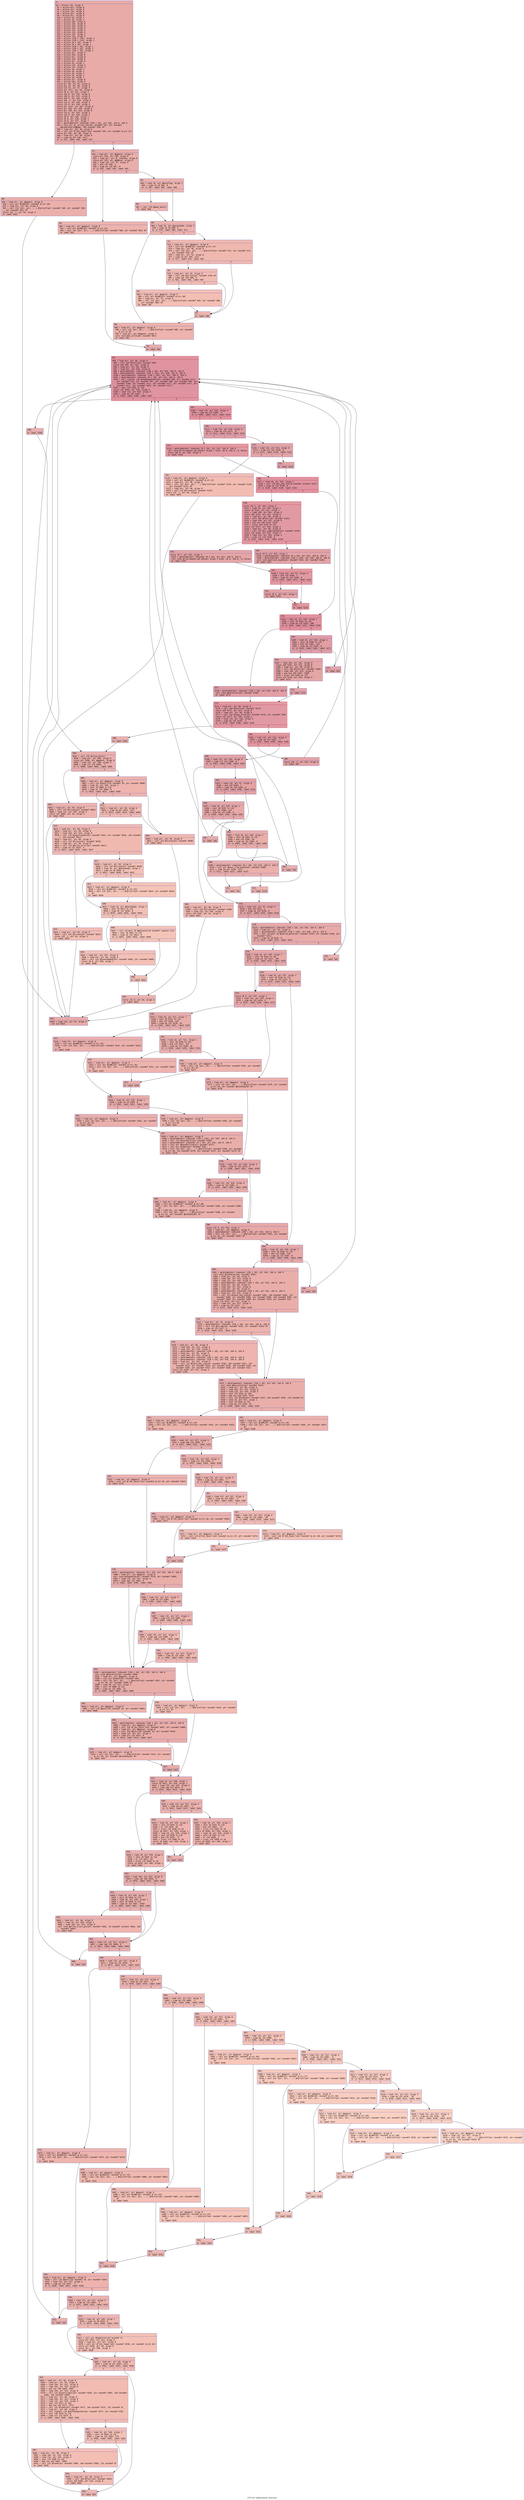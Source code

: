 digraph "CFG for 'dokeycheck' function" {
	label="CFG for 'dokeycheck' function";

	Node0x6000011e8320 [shape=record,color="#3d50c3ff", style=filled, fillcolor="#cc403a70" fontname="Courier",label="{3:\l|  %4 = alloca i32, align 4\l  %5 = alloca ptr, align 8\l  %6 = alloca ptr, align 8\l  %7 = alloca i32, align 4\l  %8 = alloca ptr, align 8\l  %9 = alloca ptr, align 8\l  %10 = alloca i8, align 1\l  %11 = alloca i8, align 1\l  %12 = alloca i64, align 8\l  %13 = alloca i64, align 8\l  %14 = alloca i64, align 8\l  %15 = alloca i64, align 8\l  %16 = alloca i32, align 4\l  %17 = alloca i32, align 4\l  %18 = alloca i32, align 4\l  %19 = alloca i32, align 4\l  %20 = alloca [130 x i16], align 2\l  %21 = alloca [130 x i16], align 2\l  %22 = alloca [8 x i8], align 1\l  %23 = alloca [8 x i8], align 1\l  %24 = alloca [256 x i8], align 1\l  %25 = alloca [256 x i8], align 1\l  %26 = alloca [256 x i8], align 1\l  %27 = alloca ptr, align 8\l  %28 = alloca i64, align 8\l  %29 = alloca ptr, align 8\l  %30 = alloca i64, align 8\l  %31 = alloca ptr, align 8\l  %32 = alloca i8, align 1\l  %33 = alloca i32, align 4\l  %34 = alloca i32, align 4\l  %35 = alloca i8, align 1\l  %36 = alloca i8, align 1\l  %37 = alloca i8, align 1\l  %38 = alloca i8, align 1\l  %39 = alloca i8, align 1\l  %40 = alloca ptr, align 8\l  %41 = alloca i64, align 8\l  store ptr %0, ptr %5, align 8\l  store ptr %1, ptr %6, align 8\l  store i32 %2, ptr %7, align 4\l  store ptr null, ptr %9, align 8\l  store i8 0, ptr %11, align 1\l  store i64 0, ptr %12, align 8\l  store i64 0, ptr %13, align 8\l  store i64 0, ptr %14, align 8\l  store i64 -1, ptr %15, align 8\l  store i32 0, ptr %18, align 4\l  store i32 0, ptr %19, align 4\l  store ptr null, ptr %27, align 8\l  store ptr %28, ptr %29, align 8\l  store ptr %30, ptr %31, align 8\l  store i32 0, ptr %33, align 4\l  store i32 0, ptr %34, align 4\l  store i8 0, ptr %35, align 1\l  store i8 0, ptr %36, align 1\l  store i8 0, ptr %37, align 1\l  %42 = getelementptr inbounds [256 x i8], ptr %26, i64 0, i64 0\l  %43 = call ptr @__strcpy_chk(ptr noundef %42, ptr noundef\l... @globalPubringName, i64 noundef 256) #7\l  %44 = load ptr, ptr %6, align 8\l  %45 = call ptr @\"\\01_fopen\"(ptr noundef %44, ptr noundef @.str.31)\l  store ptr %45, ptr %8, align 8\l  %46 = load ptr, ptr %8, align 8\l  %47 = icmp eq ptr %46, null\l  br i1 %47, label %48, label %53\l|{<s0>T|<s1>F}}"];
	Node0x6000011e8320:s0 -> Node0x6000011e8370[tooltip="3 -> 48\nProbability 37.50%" ];
	Node0x6000011e8320:s1 -> Node0x6000011e83c0[tooltip="3 -> 53\nProbability 62.50%" ];
	Node0x6000011e8370 [shape=record,color="#3d50c3ff", style=filled, fillcolor="#d24b4070" fontname="Courier",label="{48:\l|  %49 = load ptr, ptr @pgpout, align 8\l  %50 = call ptr @LANG(ptr noundef @.str.26)\l  %51 = load ptr, ptr %6, align 8\l  %52 = call i32 (ptr, ptr, ...) @fprintf(ptr noundef %49, ptr noundef %50,\l... ptr noundef %51) #7\l  store i32 -1, ptr %4, align 4\l  br label %653\l}"];
	Node0x6000011e8370 -> Node0x6000011eb5c0[tooltip="48 -> 653\nProbability 100.00%" ];
	Node0x6000011e83c0 [shape=record,color="#3d50c3ff", style=filled, fillcolor="#d0473d70" fontname="Courier",label="{53:\l|  %54 = load ptr, ptr @pgpout, align 8\l  store ptr %54, ptr %40, align 8\l  %55 = load ptr, ptr @__stdoutp, align 8\l  store ptr %55, ptr @pgpout, align 8\l  %56 = load i32, ptr %7, align 4\l  %57 = and i32 %56, 1\l  %58 = icmp ne i32 %57, 0\l  br i1 %58, label %59, label %63\l|{<s0>T|<s1>F}}"];
	Node0x6000011e83c0:s0 -> Node0x6000011e8410[tooltip="53 -> 59\nProbability 50.00%" ];
	Node0x6000011e83c0:s1 -> Node0x6000011e8460[tooltip="53 -> 63\nProbability 50.00%" ];
	Node0x6000011e8410 [shape=record,color="#3d50c3ff", style=filled, fillcolor="#d6524470" fontname="Courier",label="{59:\l|  %60 = load ptr, ptr @pgpout, align 8\l  %61 = call ptr @LANG(ptr noundef @.str.32)\l  %62 = call i32 (ptr, ptr, ...) @fprintf(ptr noundef %60, ptr noundef %61) #7\l  br label %92\l}"];
	Node0x6000011e8410 -> Node0x6000011e86e0[tooltip="59 -> 92\nProbability 100.00%" ];
	Node0x6000011e8460 [shape=record,color="#3d50c3ff", style=filled, fillcolor="#d6524470" fontname="Courier",label="{63:\l|  %64 = load i8, ptr @moreflag, align 1\l  %65 = icmp ne i8 %64, 0\l  br i1 %65, label %66, label %68\l|{<s0>T|<s1>F}}"];
	Node0x6000011e8460:s0 -> Node0x6000011e84b0[tooltip="63 -> 66\nProbability 62.50%" ];
	Node0x6000011e8460:s1 -> Node0x6000011e8500[tooltip="63 -> 68\nProbability 37.50%" ];
	Node0x6000011e84b0 [shape=record,color="#3d50c3ff", style=filled, fillcolor="#d8564670" fontname="Courier",label="{66:\l|  %67 = call i32 @open_more()\l  br label %68\l}"];
	Node0x6000011e84b0 -> Node0x6000011e8500[tooltip="66 -> 68\nProbability 100.00%" ];
	Node0x6000011e8500 [shape=record,color="#3d50c3ff", style=filled, fillcolor="#d6524470" fontname="Courier",label="{68:\l|  %69 = load i8, ptr @quietmode, align 1\l  %70 = icmp ne i8 %69, 0\l  br i1 %70, label %88, label %71\l|{<s0>T|<s1>F}}"];
	Node0x6000011e8500:s0 -> Node0x6000011e8690[tooltip="68 -> 88\nProbability 62.50%" ];
	Node0x6000011e8500:s1 -> Node0x6000011e8550[tooltip="68 -> 71\nProbability 37.50%" ];
	Node0x6000011e8550 [shape=record,color="#3d50c3ff", style=filled, fillcolor="#dc5d4a70" fontname="Courier",label="{71:\l|  %72 = load ptr, ptr @pgpout, align 8\l  %73 = call ptr @LANG(ptr noundef @.str.27)\l  %74 = load ptr, ptr %6, align 8\l  %75 = call i32 (ptr, ptr, ...) @fprintf(ptr noundef %72, ptr noundef %73,\l... ptr noundef %74) #7\l  %76 = load ptr, ptr %5, align 8\l  %77 = icmp ne ptr %76, null\l  br i1 %77, label %78, label %87\l|{<s0>T|<s1>F}}"];
	Node0x6000011e8550:s0 -> Node0x6000011e85a0[tooltip="71 -> 78\nProbability 62.50%" ];
	Node0x6000011e8550:s1 -> Node0x6000011e8640[tooltip="71 -> 87\nProbability 37.50%" ];
	Node0x6000011e85a0 [shape=record,color="#3d50c3ff", style=filled, fillcolor="#e1675170" fontname="Courier",label="{78:\l|  %79 = load ptr, ptr %5, align 8\l  %80 = call i64 @strlen(ptr noundef %79) #7\l  %81 = icmp ugt i64 %80, 0\l  br i1 %81, label %82, label %87\l|{<s0>T|<s1>F}}"];
	Node0x6000011e85a0:s0 -> Node0x6000011e85f0[tooltip="78 -> 82\nProbability 50.00%" ];
	Node0x6000011e85a0:s1 -> Node0x6000011e8640[tooltip="78 -> 87\nProbability 50.00%" ];
	Node0x6000011e85f0 [shape=record,color="#3d50c3ff", style=filled, fillcolor="#e36c5570" fontname="Courier",label="{82:\l|  %83 = load ptr, ptr @pgpout, align 8\l  %84 = call ptr @LANG(ptr noundef @.str.28)\l  %85 = load ptr, ptr %5, align 8\l  %86 = call i32 (ptr, ptr, ...) @fprintf(ptr noundef %83, ptr noundef %84,\l... ptr noundef %85) #7\l  br label %87\l}"];
	Node0x6000011e85f0 -> Node0x6000011e8640[tooltip="82 -> 87\nProbability 100.00%" ];
	Node0x6000011e8640 [shape=record,color="#3d50c3ff", style=filled, fillcolor="#dc5d4a70" fontname="Courier",label="{87:\l|  br label %88\l}"];
	Node0x6000011e8640 -> Node0x6000011e8690[tooltip="87 -> 88\nProbability 100.00%" ];
	Node0x6000011e8690 [shape=record,color="#3d50c3ff", style=filled, fillcolor="#d6524470" fontname="Courier",label="{88:\l|  %89 = load ptr, ptr @pgpout, align 8\l  %90 = call i32 (ptr, ptr, ...) @fprintf(ptr noundef %89, ptr noundef\l... @.str.3) #7\l  %91 = load ptr, ptr @pgpout, align 8\l  call void @kv_title(ptr noundef %91)\l  br label %92\l}"];
	Node0x6000011e8690 -> Node0x6000011e86e0[tooltip="88 -> 92\nProbability 100.00%" ];
	Node0x6000011e86e0 [shape=record,color="#3d50c3ff", style=filled, fillcolor="#d0473d70" fontname="Courier",label="{92:\l|  br label %93\l}"];
	Node0x6000011e86e0 -> Node0x6000011e8730[tooltip="92 -> 93\nProbability 100.00%" ];
	Node0x6000011e8730 [shape=record,color="#b70d28ff", style=filled, fillcolor="#b70d2870" fontname="Courier",label="{93:\l|  %94 = load ptr, ptr %8, align 8\l  %95 = call i64 @ftell(ptr noundef %94)\l  store i64 %95, ptr %41, align 8\l  %96 = load ptr, ptr %8, align 8\l  %97 = load ptr, ptr %29, align 8\l  %98 = getelementptr inbounds [256 x i8], ptr %24, i64 0, i64 0\l  %99 = getelementptr inbounds [130 x i16], ptr %20, i64 0, i64 0\l  %100 = getelementptr inbounds [130 x i16], ptr %21, i64 0, i64 0\l  %101 = getelementptr inbounds [8 x i8], ptr %23, i64 0, i64 0\l  %102 = call signext i16 @readkeypacket(ptr noundef %96, ptr noundef null,\l... ptr noundef %10, ptr noundef %97, ptr noundef %98, ptr noundef %99, ptr\l... noundef %100, ptr noundef null, ptr noundef null, ptr noundef null, ptr\l... noundef null, ptr noundef %101, ptr noundef null)\l  %103 = sext i16 %102 to i32\l  store i32 %103, ptr %16, align 4\l  %104 = load i32, ptr %16, align 4\l  %105 = icmp eq i32 %104, -1\l  br i1 %105, label %106, label %107\l|{<s0>T|<s1>F}}"];
	Node0x6000011e8730:s0 -> Node0x6000011e8780[tooltip="93 -> 106\nProbability 3.12%" ];
	Node0x6000011e8730:s1 -> Node0x6000011e87d0[tooltip="93 -> 107\nProbability 96.88%" ];
	Node0x6000011e8780 [shape=record,color="#3d50c3ff", style=filled, fillcolor="#d6524470" fontname="Courier",label="{106:\l|  br label %596\l}"];
	Node0x6000011e8780 -> Node0x6000011eb160[tooltip="106 -> 596\nProbability 100.00%" ];
	Node0x6000011e87d0 [shape=record,color="#b70d28ff", style=filled, fillcolor="#b70d2870" fontname="Courier",label="{107:\l|  %108 = load i32, ptr %16, align 4\l  %109 = icmp eq i32 %108, -4\l  br i1 %109, label %113, label %110\l|{<s0>T|<s1>F}}"];
	Node0x6000011e87d0:s0 -> Node0x6000011e8870[tooltip="107 -> 113\nProbability 50.00%" ];
	Node0x6000011e87d0:s1 -> Node0x6000011e8820[tooltip="107 -> 110\nProbability 50.00%" ];
	Node0x6000011e8820 [shape=record,color="#3d50c3ff", style=filled, fillcolor="#be242e70" fontname="Courier",label="{110:\l|  %111 = load i32, ptr %16, align 4\l  %112 = icmp eq i32 %111, -6\l  br i1 %112, label %113, label %115\l|{<s0>T|<s1>F}}"];
	Node0x6000011e8820:s0 -> Node0x6000011e8870[tooltip="110 -> 113\nProbability 50.00%" ];
	Node0x6000011e8820:s1 -> Node0x6000011e88c0[tooltip="110 -> 115\nProbability 50.00%" ];
	Node0x6000011e8870 [shape=record,color="#b70d28ff", style=filled, fillcolor="#bb1b2c70" fontname="Courier",label="{113:\l|  %114 = getelementptr inbounds [8 x i8], ptr %23, i64 0, i64 0\l  call void @llvm.memset.p0.i64(ptr align 1 %114, i8 0, i64 8, i1 false)\l  store i64 0, ptr %28, align 8\l  br label %126\l}"];
	Node0x6000011e8870 -> Node0x6000011e89b0[tooltip="113 -> 126\nProbability 100.00%" ];
	Node0x6000011e88c0 [shape=record,color="#3d50c3ff", style=filled, fillcolor="#c5333470" fontname="Courier",label="{115:\l|  %116 = load i32, ptr %16, align 4\l  %117 = icmp slt i32 %116, 0\l  br i1 %117, label %118, label %125\l|{<s0>T|<s1>F}}"];
	Node0x6000011e88c0:s0 -> Node0x6000011e8910[tooltip="115 -> 118\nProbability 3.12%" ];
	Node0x6000011e88c0:s1 -> Node0x6000011e8960[tooltip="115 -> 125\nProbability 96.88%" ];
	Node0x6000011e8910 [shape=record,color="#3d50c3ff", style=filled, fillcolor="#e1675170" fontname="Courier",label="{118:\l|  %119 = load ptr, ptr @pgpout, align 8\l  %120 = call ptr @LANG(ptr noundef @.str.8)\l  %121 = load ptr, ptr %6, align 8\l  %122 = call i32 (ptr, ptr, ...) @fprintf(ptr noundef %119, ptr noundef %120,\l... ptr noundef %121) #7\l  %123 = load ptr, ptr %8, align 8\l  %124 = call i32 @fclose(ptr noundef %123)\l  store i32 -1, ptr %4, align 4\l  br label %653\l}"];
	Node0x6000011e8910 -> Node0x6000011eb5c0[tooltip="118 -> 653\nProbability 100.00%" ];
	Node0x6000011e8960 [shape=record,color="#3d50c3ff", style=filled, fillcolor="#c5333470" fontname="Courier",label="{125:\l|  br label %126\l}"];
	Node0x6000011e8960 -> Node0x6000011e89b0[tooltip="125 -> 126\nProbability 100.00%" ];
	Node0x6000011e89b0 [shape=record,color="#b70d28ff", style=filled, fillcolor="#b70d2870" fontname="Courier",label="{126:\l|  %127 = load i8, ptr %10, align 1\l  %128 = call i32 @is_key_ctb(i8 noundef zeroext %127)\l  %129 = icmp ne i32 %128, 0\l  br i1 %129, label %130, label %153\l|{<s0>T|<s1>F}}"];
	Node0x6000011e89b0:s0 -> Node0x6000011e8a00[tooltip="126 -> 130\nProbability 62.50%" ];
	Node0x6000011e89b0:s1 -> Node0x6000011e8be0[tooltip="126 -> 153\nProbability 37.50%" ];
	Node0x6000011e8a00 [shape=record,color="#b70d28ff", style=filled, fillcolor="#bb1b2c70" fontname="Courier",label="{130:\l|  store i32 1, ptr %33, align 4\l  %131 = load i8, ptr %10, align 1\l  store i8 %131, ptr %11, align 1\l  %132 = load i64, ptr %41, align 8\l  store i64 %132, ptr %13, align 8\l  %133 = load ptr, ptr %8, align 8\l  %134 = call i64 @ftell(ptr noundef %133)\l  %135 = load i64, ptr %13, align 8\l  %136 = sub nsw i64 %134, %135\l  %137 = trunc i64 %136 to i32\l  store i32 %137, ptr %18, align 4\l  %138 = load ptr, ptr %8, align 8\l  %139 = call i32 @is_compromised(ptr noundef %138)\l  store i32 %139, ptr %34, align 4\l  %140 = load i32, ptr %16, align 4\l  %141 = icmp slt i32 %140, 0\l  br i1 %141, label %142, label %144\l|{<s0>T|<s1>F}}"];
	Node0x6000011e8a00:s0 -> Node0x6000011e8a50[tooltip="130 -> 142\nProbability 37.50%" ];
	Node0x6000011e8a00:s1 -> Node0x6000011e8aa0[tooltip="130 -> 144\nProbability 62.50%" ];
	Node0x6000011e8a50 [shape=record,color="#3d50c3ff", style=filled, fillcolor="#c5333470" fontname="Courier",label="{142:\l|  store i8 1, ptr %35, align 1\l  %143 = getelementptr inbounds [8 x i8], ptr %22, i64 0, i64 0\l  call void @llvm.memset.p0.i64(ptr align 1 %143, i8 0, i64 8, i1 false)\l  br label %147\l}"];
	Node0x6000011e8a50 -> Node0x6000011e8af0[tooltip="142 -> 147\nProbability 100.00%" ];
	Node0x6000011e8aa0 [shape=record,color="#3d50c3ff", style=filled, fillcolor="#c32e3170" fontname="Courier",label="{144:\l|  store i8 0, ptr %35, align 1\l  %145 = getelementptr inbounds [8 x i8], ptr %22, i64 0, i64 0\l  %146 = getelementptr inbounds [130 x i16], ptr %20, i64 0, i64 0\l  call void @extract_keyID(ptr noundef %145, ptr noundef %146)\l  br label %147\l}"];
	Node0x6000011e8aa0 -> Node0x6000011e8af0[tooltip="144 -> 147\nProbability 100.00%" ];
	Node0x6000011e8af0 [shape=record,color="#b70d28ff", style=filled, fillcolor="#bb1b2c70" fontname="Courier",label="{147:\l|  %148 = load i32, ptr %7, align 4\l  %149 = and i32 %148, 1\l  %150 = icmp ne i32 %149, 0\l  br i1 %150, label %151, label %152\l|{<s0>T|<s1>F}}"];
	Node0x6000011e8af0:s0 -> Node0x6000011e8b40[tooltip="147 -> 151\nProbability 50.00%" ];
	Node0x6000011e8af0:s1 -> Node0x6000011e8b90[tooltip="147 -> 152\nProbability 50.00%" ];
	Node0x6000011e8b40 [shape=record,color="#3d50c3ff", style=filled, fillcolor="#c32e3170" fontname="Courier",label="{151:\l|  store i8 1, ptr %37, align 1\l  br label %152\l}"];
	Node0x6000011e8b40 -> Node0x6000011e8b90[tooltip="151 -> 152\nProbability 100.00%" ];
	Node0x6000011e8b90 [shape=record,color="#b70d28ff", style=filled, fillcolor="#bb1b2c70" fontname="Courier",label="{152:\l|  br label %153\l}"];
	Node0x6000011e8b90 -> Node0x6000011e8be0[tooltip="152 -> 153\nProbability 100.00%" ];
	Node0x6000011e8be0 [shape=record,color="#b70d28ff", style=filled, fillcolor="#b70d2870" fontname="Courier",label="{153:\l|  %154 = load i8, ptr %10, align 1\l  %155 = zext i8 %154 to i32\l  %156 = icmp eq i32 %155, 180\l  br i1 %156, label %157, label %159\l|{<s0>T|<s1>F}}"];
	Node0x6000011e8be0:s0 -> Node0x6000011e8c30[tooltip="153 -> 157\nProbability 50.00%" ];
	Node0x6000011e8be0:s1 -> Node0x6000011e8c80[tooltip="153 -> 159\nProbability 50.00%" ];
	Node0x6000011e8c30 [shape=record,color="#3d50c3ff", style=filled, fillcolor="#be242e70" fontname="Courier",label="{157:\l|  %158 = getelementptr inbounds [256 x i8], ptr %24, i64 0, i64 0\l  call void @PascalToC(ptr noundef %158)\l  br label %173\l}"];
	Node0x6000011e8c30 -> Node0x6000011e8dc0[tooltip="157 -> 173\nProbability 100.00%" ];
	Node0x6000011e8c80 [shape=record,color="#3d50c3ff", style=filled, fillcolor="#be242e70" fontname="Courier",label="{159:\l|  %160 = load i8, ptr %10, align 1\l  %161 = zext i8 %160 to i32\l  %162 = and i32 %161, 124\l  %163 = icmp eq i32 %162, 8\l  br i1 %163, label %164, label %171\l|{<s0>T|<s1>F}}"];
	Node0x6000011e8c80:s0 -> Node0x6000011e8cd0[tooltip="159 -> 164\nProbability 50.00%" ];
	Node0x6000011e8c80:s1 -> Node0x6000011e8d20[tooltip="159 -> 171\nProbability 50.00%" ];
	Node0x6000011e8cd0 [shape=record,color="#3d50c3ff", style=filled, fillcolor="#c5333470" fontname="Courier",label="{164:\l|  %165 = load i64, ptr %41, align 8\l  store i64 %165, ptr %12, align 8\l  %166 = load ptr, ptr %8, align 8\l  %167 = call i64 @ftell(ptr noundef %166)\l  %168 = load i64, ptr %12, align 8\l  %169 = sub nsw i64 %167, %168\l  %170 = trunc i64 %169 to i32\l  store i32 %170, ptr %19, align 4\l  br label %172\l}"];
	Node0x6000011e8cd0 -> Node0x6000011e8d70[tooltip="164 -> 172\nProbability 100.00%" ];
	Node0x6000011e8d20 [shape=record,color="#3d50c3ff", style=filled, fillcolor="#c5333470" fontname="Courier",label="{171:\l|  br label %93\l}"];
	Node0x6000011e8d20 -> Node0x6000011e8730[tooltip="171 -> 93\nProbability 100.00%" ];
	Node0x6000011e8d70 [shape=record,color="#3d50c3ff", style=filled, fillcolor="#c5333470" fontname="Courier",label="{172:\l|  br label %173\l}"];
	Node0x6000011e8d70 -> Node0x6000011e8dc0[tooltip="172 -> 173\nProbability 100.00%" ];
	Node0x6000011e8dc0 [shape=record,color="#b70d28ff", style=filled, fillcolor="#bb1b2c70" fontname="Courier",label="{173:\l|  %174 = load ptr, ptr %8, align 8\l  %175 = call i64 @ftell(ptr noundef %174)\l  store i64 %175, ptr %15, align 8\l  %176 = load ptr, ptr %8, align 8\l  %177 = call i32 @read_trust(ptr noundef %176, ptr noundef %38)\l  store i32 %177, ptr %16, align 4\l  %178 = load i32, ptr %16, align 4\l  %179 = icmp eq i32 %178, -1\l  br i1 %179, label %180, label %181\l|{<s0>T|<s1>F}}"];
	Node0x6000011e8dc0:s0 -> Node0x6000011e8e10[tooltip="173 -> 180\nProbability 3.12%" ];
	Node0x6000011e8dc0:s1 -> Node0x6000011e8e60[tooltip="173 -> 181\nProbability 96.88%" ];
	Node0x6000011e8e10 [shape=record,color="#3d50c3ff", style=filled, fillcolor="#d8564670" fontname="Courier",label="{180:\l|  br label %596\l}"];
	Node0x6000011e8e10 -> Node0x6000011eb160[tooltip="180 -> 596\nProbability 100.00%" ];
	Node0x6000011e8e60 [shape=record,color="#b70d28ff", style=filled, fillcolor="#bb1b2c70" fontname="Courier",label="{181:\l|  %182 = load i32, ptr %16, align 4\l  %183 = icmp eq i32 %182, -7\l  br i1 %183, label %184, label %185\l|{<s0>T|<s1>F}}"];
	Node0x6000011e8e60:s0 -> Node0x6000011e8eb0[tooltip="181 -> 184\nProbability 50.00%" ];
	Node0x6000011e8e60:s1 -> Node0x6000011e8f00[tooltip="181 -> 185\nProbability 50.00%" ];
	Node0x6000011e8eb0 [shape=record,color="#3d50c3ff", style=filled, fillcolor="#c32e3170" fontname="Courier",label="{184:\l|  store i64 -1, ptr %15, align 8\l  br label %93\l}"];
	Node0x6000011e8eb0 -> Node0x6000011e8730[tooltip="184 -> 93\nProbability 100.00%" ];
	Node0x6000011e8f00 [shape=record,color="#3d50c3ff", style=filled, fillcolor="#c32e3170" fontname="Courier",label="{185:\l|  %186 = load i32, ptr %16, align 4\l  %187 = icmp slt i32 %186, 0\l  br i1 %187, label %188, label %192\l|{<s0>T|<s1>F}}"];
	Node0x6000011e8f00:s0 -> Node0x6000011e8f50[tooltip="185 -> 188\nProbability 3.12%" ];
	Node0x6000011e8f00:s1 -> Node0x6000011e8fa0[tooltip="185 -> 192\nProbability 96.88%" ];
	Node0x6000011e8f50 [shape=record,color="#3d50c3ff", style=filled, fillcolor="#de614d70" fontname="Courier",label="{188:\l|  %189 = load ptr, ptr %8, align 8\l  %190 = call i32 @fclose(ptr noundef %189)\l  %191 = load i32, ptr %16, align 4\l  store i32 %191, ptr %4, align 4\l  br label %653\l}"];
	Node0x6000011e8f50 -> Node0x6000011eb5c0[tooltip="188 -> 653\nProbability 100.00%" ];
	Node0x6000011e8fa0 [shape=record,color="#3d50c3ff", style=filled, fillcolor="#c32e3170" fontname="Courier",label="{192:\l|  %193 = load i32, ptr %7, align 4\l  %194 = and i32 %193, 1\l  %195 = icmp ne i32 %194, 0\l  br i1 %195, label %196, label %214\l|{<s0>T|<s1>F}}"];
	Node0x6000011e8fa0:s0 -> Node0x6000011e8ff0[tooltip="192 -> 196\nProbability 50.00%" ];
	Node0x6000011e8fa0:s1 -> Node0x6000011e9220[tooltip="192 -> 214\nProbability 50.00%" ];
	Node0x6000011e8ff0 [shape=record,color="#3d50c3ff", style=filled, fillcolor="#ca3b3770" fontname="Courier",label="{196:\l|  %197 = load i8, ptr %10, align 1\l  %198 = zext i8 %197 to i32\l  %199 = and i32 %198, 124\l  %200 = icmp eq i32 %199, 8\l  br i1 %200, label %202, label %201\l|{<s0>T|<s1>F}}"];
	Node0x6000011e8ff0:s0 -> Node0x6000011e9090[tooltip="196 -> 202\nProbability 50.00%" ];
	Node0x6000011e8ff0:s1 -> Node0x6000011e9040[tooltip="196 -> 201\nProbability 50.00%" ];
	Node0x6000011e9040 [shape=record,color="#3d50c3ff", style=filled, fillcolor="#d0473d70" fontname="Courier",label="{201:\l|  br label %93\l}"];
	Node0x6000011e9040 -> Node0x6000011e8730[tooltip="201 -> 93\nProbability 100.00%" ];
	Node0x6000011e9090 [shape=record,color="#3d50c3ff", style=filled, fillcolor="#d0473d70" fontname="Courier",label="{202:\l|  %203 = load i8, ptr %38, align 1\l  %204 = zext i8 %203 to i32\l  %205 = and i32 %204, 64\l  %206 = icmp ne i32 %205, 0\l  br i1 %206, label %207, label %208\l|{<s0>T|<s1>F}}"];
	Node0x6000011e9090:s0 -> Node0x6000011e90e0[tooltip="202 -> 207\nProbability 50.00%" ];
	Node0x6000011e9090:s1 -> Node0x6000011e9130[tooltip="202 -> 208\nProbability 50.00%" ];
	Node0x6000011e90e0 [shape=record,color="#3d50c3ff", style=filled, fillcolor="#d24b4070" fontname="Courier",label="{207:\l|  br label %93\l}"];
	Node0x6000011e90e0 -> Node0x6000011e8730[tooltip="207 -> 93\nProbability 100.00%" ];
	Node0x6000011e9130 [shape=record,color="#3d50c3ff", style=filled, fillcolor="#d24b4070" fontname="Courier",label="{208:\l|  %209 = getelementptr inbounds [8 x i8], ptr %23, i64 0, i64 0\l  %210 = call ptr @user_from_keyID(ptr noundef %209)\l  %211 = icmp eq ptr %210, null\l  br i1 %211, label %212, label %213\l|{<s0>T|<s1>F}}"];
	Node0x6000011e9130:s0 -> Node0x6000011e9180[tooltip="208 -> 212\nProbability 37.50%" ];
	Node0x6000011e9130:s1 -> Node0x6000011e91d0[tooltip="208 -> 213\nProbability 62.50%" ];
	Node0x6000011e9180 [shape=record,color="#3d50c3ff", style=filled, fillcolor="#dc5d4a70" fontname="Courier",label="{212:\l|  br label %93\l}"];
	Node0x6000011e9180 -> Node0x6000011e8730[tooltip="212 -> 93\nProbability 100.00%" ];
	Node0x6000011e91d0 [shape=record,color="#3d50c3ff", style=filled, fillcolor="#d8564670" fontname="Courier",label="{213:\l|  br label %214\l}"];
	Node0x6000011e91d0 -> Node0x6000011e9220[tooltip="213 -> 214\nProbability 100.00%" ];
	Node0x6000011e9220 [shape=record,color="#3d50c3ff", style=filled, fillcolor="#c5333470" fontname="Courier",label="{214:\l|  %215 = load i32, ptr %7, align 4\l  %216 = and i32 %215, 1\l  %217 = icmp ne i32 %216, 0\l  br i1 %217, label %225, label %218\l|{<s0>T|<s1>F}}"];
	Node0x6000011e9220:s0 -> Node0x6000011e9310[tooltip="214 -> 225\nProbability 50.00%" ];
	Node0x6000011e9220:s1 -> Node0x6000011e9270[tooltip="214 -> 218\nProbability 50.00%" ];
	Node0x6000011e9270 [shape=record,color="#3d50c3ff", style=filled, fillcolor="#cc403a70" fontname="Courier",label="{218:\l|  %219 = getelementptr inbounds [256 x i8], ptr %24, i64 0, i64 0\l  %220 = load ptr, ptr %5, align 8\l  %221 = getelementptr inbounds [130 x i16], ptr %20, i64 0, i64 0\l  %222 = call zeroext i8 @userid_match(ptr noundef %219, ptr noundef %220, ptr\l... noundef %221)\l  %223 = icmp ne i8 %222, 0\l  br i1 %223, label %225, label %224\l|{<s0>T|<s1>F}}"];
	Node0x6000011e9270:s0 -> Node0x6000011e9310[tooltip="218 -> 225\nProbability 62.50%" ];
	Node0x6000011e9270:s1 -> Node0x6000011e92c0[tooltip="218 -> 224\nProbability 37.50%" ];
	Node0x6000011e92c0 [shape=record,color="#3d50c3ff", style=filled, fillcolor="#d6524470" fontname="Courier",label="{224:\l|  br label %93\l}"];
	Node0x6000011e92c0 -> Node0x6000011e8730[tooltip="224 -> 93\nProbability 100.00%" ];
	Node0x6000011e9310 [shape=record,color="#3d50c3ff", style=filled, fillcolor="#ca3b3770" fontname="Courier",label="{225:\l|  %226 = load i8, ptr %10, align 1\l  %227 = zext i8 %226 to i32\l  %228 = icmp eq i32 %227, 180\l  br i1 %228, label %233, label %229\l|{<s0>T|<s1>F}}"];
	Node0x6000011e9310:s0 -> Node0x6000011e93b0[tooltip="225 -> 233\nProbability 50.00%" ];
	Node0x6000011e9310:s1 -> Node0x6000011e9360[tooltip="225 -> 229\nProbability 50.00%" ];
	Node0x6000011e9360 [shape=record,color="#3d50c3ff", style=filled, fillcolor="#d0473d70" fontname="Courier",label="{229:\l|  %230 = load i8, ptr %37, align 1\l  %231 = zext i8 %230 to i32\l  %232 = icmp ne i32 %231, 0\l  br i1 %232, label %233, label %294\l|{<s0>T|<s1>F}}"];
	Node0x6000011e9360:s0 -> Node0x6000011e93b0[tooltip="229 -> 233\nProbability 62.50%" ];
	Node0x6000011e9360:s1 -> Node0x6000011e98b0[tooltip="229 -> 294\nProbability 37.50%" ];
	Node0x6000011e93b0 [shape=record,color="#3d50c3ff", style=filled, fillcolor="#ca3b3770" fontname="Courier",label="{233:\l|  store i8 0, ptr %37, align 1\l  %234 = load i32, ptr %33, align 4\l  %235 = icmp ne i32 %234, 0\l  br i1 %235, label %236, label %275\l|{<s0>T|<s1>F}}"];
	Node0x6000011e93b0:s0 -> Node0x6000011e9400[tooltip="233 -> 236\nProbability 62.50%" ];
	Node0x6000011e93b0:s1 -> Node0x6000011e9720[tooltip="233 -> 275\nProbability 37.50%" ];
	Node0x6000011e9400 [shape=record,color="#3d50c3ff", style=filled, fillcolor="#d0473d70" fontname="Courier",label="{236:\l|  %237 = load i8, ptr %11, align 1\l  %238 = zext i8 %237 to i32\l  %239 = and i32 %238, 124\l  %240 = icmp eq i32 %239, 24\l  br i1 %240, label %241, label %245\l|{<s0>T|<s1>F}}"];
	Node0x6000011e9400:s0 -> Node0x6000011e9450[tooltip="236 -> 241\nProbability 50.00%" ];
	Node0x6000011e9400:s1 -> Node0x6000011e94a0[tooltip="236 -> 245\nProbability 50.00%" ];
	Node0x6000011e9450 [shape=record,color="#3d50c3ff", style=filled, fillcolor="#d24b4070" fontname="Courier",label="{241:\l|  %242 = load ptr, ptr @pgpout, align 8\l  %243 = call ptr @LANG(ptr noundef @.str.33)\l  %244 = call i32 (ptr, ptr, ...) @fprintf(ptr noundef %242, ptr noundef %243)\l... #7\l  br label %258\l}"];
	Node0x6000011e9450 -> Node0x6000011e95e0[tooltip="241 -> 258\nProbability 100.00%" ];
	Node0x6000011e94a0 [shape=record,color="#3d50c3ff", style=filled, fillcolor="#d24b4070" fontname="Courier",label="{245:\l|  %246 = load i8, ptr %11, align 1\l  %247 = zext i8 %246 to i32\l  %248 = and i32 %247, 124\l  %249 = icmp eq i32 %248, 20\l  br i1 %249, label %250, label %254\l|{<s0>T|<s1>F}}"];
	Node0x6000011e94a0:s0 -> Node0x6000011e94f0[tooltip="245 -> 250\nProbability 50.00%" ];
	Node0x6000011e94a0:s1 -> Node0x6000011e9540[tooltip="245 -> 254\nProbability 50.00%" ];
	Node0x6000011e94f0 [shape=record,color="#3d50c3ff", style=filled, fillcolor="#d8564670" fontname="Courier",label="{250:\l|  %251 = load ptr, ptr @pgpout, align 8\l  %252 = call ptr @LANG(ptr noundef @.str.34)\l  %253 = call i32 (ptr, ptr, ...) @fprintf(ptr noundef %251, ptr noundef %252)\l... #7\l  br label %257\l}"];
	Node0x6000011e94f0 -> Node0x6000011e9590[tooltip="250 -> 257\nProbability 100.00%" ];
	Node0x6000011e9540 [shape=record,color="#3d50c3ff", style=filled, fillcolor="#d8564670" fontname="Courier",label="{254:\l|  %255 = load ptr, ptr @pgpout, align 8\l  %256 = call i32 (ptr, ptr, ...) @fprintf(ptr noundef %255, ptr noundef\l... @.str.35) #7\l  br label %257\l}"];
	Node0x6000011e9540 -> Node0x6000011e9590[tooltip="254 -> 257\nProbability 100.00%" ];
	Node0x6000011e9590 [shape=record,color="#3d50c3ff", style=filled, fillcolor="#d24b4070" fontname="Courier",label="{257:\l|  br label %258\l}"];
	Node0x6000011e9590 -> Node0x6000011e95e0[tooltip="257 -> 258\nProbability 100.00%" ];
	Node0x6000011e95e0 [shape=record,color="#3d50c3ff", style=filled, fillcolor="#d0473d70" fontname="Courier",label="{258:\l|  %259 = load i8, ptr %35, align 1\l  %260 = icmp ne i8 %259, 0\l  br i1 %260, label %261, label %264\l|{<s0>T|<s1>F}}"];
	Node0x6000011e95e0:s0 -> Node0x6000011e9630[tooltip="258 -> 261\nProbability 62.50%" ];
	Node0x6000011e95e0:s1 -> Node0x6000011e9680[tooltip="258 -> 264\nProbability 37.50%" ];
	Node0x6000011e9630 [shape=record,color="#3d50c3ff", style=filled, fillcolor="#d24b4070" fontname="Courier",label="{261:\l|  %262 = load ptr, ptr @pgpout, align 8\l  %263 = call i32 (ptr, ptr, ...) @fprintf(ptr noundef %262, ptr noundef\l... @.str.36) #7\l  br label %267\l}"];
	Node0x6000011e9630 -> Node0x6000011e96d0[tooltip="261 -> 267\nProbability 100.00%" ];
	Node0x6000011e9680 [shape=record,color="#3d50c3ff", style=filled, fillcolor="#d6524470" fontname="Courier",label="{264:\l|  %265 = load ptr, ptr @pgpout, align 8\l  %266 = call i32 (ptr, ptr, ...) @fprintf(ptr noundef %265, ptr noundef\l... @.str.37) #7\l  br label %267\l}"];
	Node0x6000011e9680 -> Node0x6000011e96d0[tooltip="264 -> 267\nProbability 100.00%" ];
	Node0x6000011e96d0 [shape=record,color="#3d50c3ff", style=filled, fillcolor="#d0473d70" fontname="Courier",label="{267:\l|  %268 = load ptr, ptr @pgpout, align 8\l  %269 = getelementptr inbounds [130 x i16], ptr %20, i64 0, i64 0\l  %270 = call i32 @countbits(ptr noundef %269)\l  %271 = getelementptr inbounds [8 x i8], ptr %22, i64 0, i64 0\l  %272 = call ptr @keyIDstring(ptr noundef %271)\l  %273 = call ptr @cdate(ptr noundef %28)\l  %274 = call i32 (ptr, ptr, ...) @fprintf(ptr noundef %268, ptr noundef\l... @.str.38, i32 noundef %270, ptr noundef %272, ptr noundef %273) #7\l  br label %278\l}"];
	Node0x6000011e96d0 -> Node0x6000011e9770[tooltip="267 -> 278\nProbability 100.00%" ];
	Node0x6000011e9720 [shape=record,color="#3d50c3ff", style=filled, fillcolor="#d24b4070" fontname="Courier",label="{275:\l|  %276 = load ptr, ptr @pgpout, align 8\l  %277 = call i32 (ptr, ptr, ...) @fprintf(ptr noundef %276, ptr noundef\l... @.str.39, ptr noundef @blankkeyID) #7\l  br label %278\l}"];
	Node0x6000011e9720 -> Node0x6000011e9770[tooltip="275 -> 278\nProbability 100.00%" ];
	Node0x6000011e9770 [shape=record,color="#3d50c3ff", style=filled, fillcolor="#ca3b3770" fontname="Courier",label="{278:\l|  %279 = load i32, ptr %34, align 4\l  %280 = icmp ne i32 %279, 0\l  br i1 %280, label %281, label %290\l|{<s0>T|<s1>F}}"];
	Node0x6000011e9770:s0 -> Node0x6000011e97c0[tooltip="278 -> 281\nProbability 62.50%" ];
	Node0x6000011e9770:s1 -> Node0x6000011e9860[tooltip="278 -> 290\nProbability 37.50%" ];
	Node0x6000011e97c0 [shape=record,color="#3d50c3ff", style=filled, fillcolor="#d0473d70" fontname="Courier",label="{281:\l|  %282 = load i32, ptr %33, align 4\l  %283 = icmp ne i32 %282, 0\l  br i1 %283, label %284, label %290\l|{<s0>T|<s1>F}}"];
	Node0x6000011e97c0:s0 -> Node0x6000011e9810[tooltip="281 -> 284\nProbability 62.50%" ];
	Node0x6000011e97c0:s1 -> Node0x6000011e9860[tooltip="281 -> 290\nProbability 37.50%" ];
	Node0x6000011e9810 [shape=record,color="#3d50c3ff", style=filled, fillcolor="#d24b4070" fontname="Courier",label="{284:\l|  %285 = load ptr, ptr @pgpout, align 8\l  %286 = call ptr @LANG(ptr noundef @.str.40)\l  %287 = call i32 (ptr, ptr, ...) @fprintf(ptr noundef %285, ptr noundef %286)\l... #7\l  %288 = load ptr, ptr @pgpout, align 8\l  %289 = call i32 (ptr, ptr, ...) @fprintf(ptr noundef %288, ptr noundef\l... @.str.41, ptr noundef @blankkeyID) #7\l  br label %290\l}"];
	Node0x6000011e9810 -> Node0x6000011e9860[tooltip="284 -> 290\nProbability 100.00%" ];
	Node0x6000011e9860 [shape=record,color="#3d50c3ff", style=filled, fillcolor="#ca3b3770" fontname="Courier",label="{290:\l|  store i32 0, ptr %33, align 4\l  %291 = load ptr, ptr @pgpout, align 8\l  %292 = getelementptr inbounds [256 x i8], ptr %24, i64 0, i64 0\l  %293 = call i32 (ptr, ptr, ...) @fprintf(ptr noundef %291, ptr noundef\l... @.str.42, ptr noundef %292) #7\l  br label %294\l}"];
	Node0x6000011e9860 -> Node0x6000011e98b0[tooltip="290 -> 294\nProbability 100.00%" ];
	Node0x6000011e98b0 [shape=record,color="#3d50c3ff", style=filled, fillcolor="#ca3b3770" fontname="Courier",label="{294:\l|  %295 = load i8, ptr %10, align 1\l  %296 = zext i8 %295 to i32\l  %297 = and i32 %296, 124\l  %298 = icmp eq i32 %297, 8\l  br i1 %298, label %300, label %299\l|{<s0>T|<s1>F}}"];
	Node0x6000011e98b0:s0 -> Node0x6000011e9950[tooltip="294 -> 300\nProbability 50.00%" ];
	Node0x6000011e98b0:s1 -> Node0x6000011e9900[tooltip="294 -> 299\nProbability 50.00%" ];
	Node0x6000011e9900 [shape=record,color="#3d50c3ff", style=filled, fillcolor="#d0473d70" fontname="Courier",label="{299:\l|  br label %93\l}"];
	Node0x6000011e9900 -> Node0x6000011e8730[tooltip="299 -> 93\nProbability 100.00%" ];
	Node0x6000011e9950 [shape=record,color="#3d50c3ff", style=filled, fillcolor="#d0473d70" fontname="Courier",label="{300:\l|  %301 = getelementptr inbounds [256 x i8], ptr %24, i64 0, i64 0\l  call void @CToPascal(ptr noundef %301)\l  %302 = load ptr, ptr %8, align 8\l  %303 = load i64, ptr %13, align 8\l  %304 = load i32, ptr %18, align 4\l  %305 = getelementptr inbounds [256 x i8], ptr %24, i64 0, i64 0\l  %306 = load ptr, ptr %8, align 8\l  %307 = load i64, ptr %12, align 8\l  %308 = load ptr, ptr %6, align 8\l  %309 = getelementptr inbounds [256 x i8], ptr %25, i64 0, i64 0\l  %310 = load ptr, ptr %31, align 8\l  %311 = call i32 @check_key_sig(ptr noundef %302, i64 noundef %303, i32\l... noundef %304, ptr noundef %305, ptr noundef %306, i64 noundef %307, ptr\l... noundef %308, ptr noundef %309, ptr noundef %310, ptr noundef %32)\l  store i32 %311, ptr %17, align 4\l  %312 = load i32, ptr %17, align 4\l  %313 = icmp eq i32 %312, -2\l  br i1 %313, label %314, label %330\l|{<s0>T|<s1>F}}"];
	Node0x6000011e9950:s0 -> Node0x6000011e99a0[tooltip="300 -> 314\nProbability 50.00%" ];
	Node0x6000011e9950:s1 -> Node0x6000011e9a40[tooltip="300 -> 330\nProbability 50.00%" ];
	Node0x6000011e99a0 [shape=record,color="#3d50c3ff", style=filled, fillcolor="#d6524470" fontname="Courier",label="{314:\l|  %315 = load ptr, ptr %6, align 8\l  %316 = getelementptr inbounds [256 x i8], ptr %26, i64 0, i64 0\l  %317 = call i32 @strcmp(ptr noundef %315, ptr noundef %316) #7\l  %318 = icmp ne i32 %317, 0\l  br i1 %318, label %319, label %330\l|{<s0>T|<s1>F}}"];
	Node0x6000011e99a0:s0 -> Node0x6000011e99f0[tooltip="314 -> 319\nProbability 62.50%" ];
	Node0x6000011e99a0:s1 -> Node0x6000011e9a40[tooltip="314 -> 330\nProbability 37.50%" ];
	Node0x6000011e99f0 [shape=record,color="#3d50c3ff", style=filled, fillcolor="#d8564670" fontname="Courier",label="{319:\l|  %320 = load ptr, ptr %8, align 8\l  %321 = load i64, ptr %13, align 8\l  %322 = load i32, ptr %18, align 4\l  %323 = getelementptr inbounds [256 x i8], ptr %24, i64 0, i64 0\l  %324 = load ptr, ptr %8, align 8\l  %325 = load i64, ptr %12, align 8\l  %326 = getelementptr inbounds [256 x i8], ptr %26, i64 0, i64 0\l  %327 = getelementptr inbounds [256 x i8], ptr %25, i64 0, i64 0\l  %328 = load ptr, ptr %31, align 8\l  %329 = call i32 @check_key_sig(ptr noundef %320, i64 noundef %321, i32\l... noundef %322, ptr noundef %323, ptr noundef %324, i64 noundef %325, ptr\l... noundef %326, ptr noundef %327, ptr noundef %328, ptr noundef %32)\l  store i32 %329, ptr %17, align 4\l  br label %330\l}"];
	Node0x6000011e99f0 -> Node0x6000011e9a40[tooltip="319 -> 330\nProbability 100.00%" ];
	Node0x6000011e9a40 [shape=record,color="#3d50c3ff", style=filled, fillcolor="#d0473d70" fontname="Courier",label="{330:\l|  %331 = getelementptr inbounds [256 x i8], ptr %24, i64 0, i64 0\l  call void @PascalToC(ptr noundef %331)\l  %332 = load ptr, ptr %8, align 8\l  %333 = load i64, ptr %12, align 8\l  %334 = load i32, ptr %19, align 4\l  %335 = sext i32 %334 to i64\l  %336 = add nsw i64 %333, %335\l  %337 = call i32 @fseek(ptr noundef %332, i64 noundef %336, i32 noundef 0)\l  %338 = load i8, ptr %32, align 1\l  %339 = zext i8 %338 to i32\l  %340 = icmp eq i32 %339, 32\l  br i1 %340, label %341, label %345\l|{<s0>T|<s1>F}}"];
	Node0x6000011e9a40:s0 -> Node0x6000011e9a90[tooltip="330 -> 341\nProbability 50.00%" ];
	Node0x6000011e9a40:s1 -> Node0x6000011e9ae0[tooltip="330 -> 345\nProbability 50.00%" ];
	Node0x6000011e9a90 [shape=record,color="#3d50c3ff", style=filled, fillcolor="#d6524470" fontname="Courier",label="{341:\l|  %342 = load ptr, ptr @pgpout, align 8\l  %343 = call ptr @LANG(ptr noundef @.str.43)\l  %344 = call i32 (ptr, ptr, ...) @fprintf(ptr noundef %342, ptr noundef %343)\l... #7\l  br label %349\l}"];
	Node0x6000011e9a90 -> Node0x6000011e9b30[tooltip="341 -> 349\nProbability 100.00%" ];
	Node0x6000011e9ae0 [shape=record,color="#3d50c3ff", style=filled, fillcolor="#d6524470" fontname="Courier",label="{345:\l|  %346 = load ptr, ptr @pgpout, align 8\l  %347 = call ptr @LANG(ptr noundef @.str.44)\l  %348 = call i32 (ptr, ptr, ...) @fprintf(ptr noundef %346, ptr noundef %347)\l... #7\l  br label %349\l}"];
	Node0x6000011e9ae0 -> Node0x6000011e9b30[tooltip="345 -> 349\nProbability 100.00%" ];
	Node0x6000011e9b30 [shape=record,color="#3d50c3ff", style=filled, fillcolor="#d0473d70" fontname="Courier",label="{349:\l|  %350 = load i32, ptr %17, align 4\l  %351 = icmp sge i32 %350, 0\l  br i1 %351, label %352, label %355\l|{<s0>T|<s1>F}}"];
	Node0x6000011e9b30:s0 -> Node0x6000011e9b80[tooltip="349 -> 352\nProbability 50.00%" ];
	Node0x6000011e9b30:s1 -> Node0x6000011e9bd0[tooltip="349 -> 355\nProbability 50.00%" ];
	Node0x6000011e9b80 [shape=record,color="#3d50c3ff", style=filled, fillcolor="#d6524470" fontname="Courier",label="{352:\l|  %353 = load ptr, ptr @pgpout, align 8\l  %354 = call i32 @\"\\01_fputs\"(ptr noundef @.str.45, ptr noundef %353)\l  br label %378\l}"];
	Node0x6000011e9b80 -> Node0x6000011e9ea0[tooltip="352 -> 378\nProbability 100.00%" ];
	Node0x6000011e9bd0 [shape=record,color="#3d50c3ff", style=filled, fillcolor="#d6524470" fontname="Courier",label="{355:\l|  %356 = load i32, ptr %16, align 4\l  %357 = icmp slt i32 %356, 0\l  br i1 %357, label %364, label %358\l|{<s0>T|<s1>F}}"];
	Node0x6000011e9bd0:s0 -> Node0x6000011e9cc0[tooltip="355 -> 364\nProbability 37.50%" ];
	Node0x6000011e9bd0:s1 -> Node0x6000011e9c20[tooltip="355 -> 358\nProbability 62.50%" ];
	Node0x6000011e9c20 [shape=record,color="#3d50c3ff", style=filled, fillcolor="#d8564670" fontname="Courier",label="{358:\l|  %359 = load i32, ptr %17, align 4\l  %360 = icmp eq i32 %359, -2\l  br i1 %360, label %364, label %361\l|{<s0>T|<s1>F}}"];
	Node0x6000011e9c20:s0 -> Node0x6000011e9cc0[tooltip="358 -> 364\nProbability 50.00%" ];
	Node0x6000011e9c20:s1 -> Node0x6000011e9c70[tooltip="358 -> 361\nProbability 50.00%" ];
	Node0x6000011e9c70 [shape=record,color="#3d50c3ff", style=filled, fillcolor="#de614d70" fontname="Courier",label="{361:\l|  %362 = load i32, ptr %17, align 4\l  %363 = icmp eq i32 %362, -3\l  br i1 %363, label %364, label %367\l|{<s0>T|<s1>F}}"];
	Node0x6000011e9c70:s0 -> Node0x6000011e9cc0[tooltip="361 -> 364\nProbability 50.00%" ];
	Node0x6000011e9c70:s1 -> Node0x6000011e9d10[tooltip="361 -> 367\nProbability 50.00%" ];
	Node0x6000011e9cc0 [shape=record,color="#3d50c3ff", style=filled, fillcolor="#d6524470" fontname="Courier",label="{364:\l|  %365 = load ptr, ptr @pgpout, align 8\l  %366 = call i32 @\"\\01_fputs\"(ptr noundef @.str.46, ptr noundef %365)\l  br label %377\l}"];
	Node0x6000011e9cc0 -> Node0x6000011e9e50[tooltip="364 -> 377\nProbability 100.00%" ];
	Node0x6000011e9d10 [shape=record,color="#3d50c3ff", style=filled, fillcolor="#e1675170" fontname="Courier",label="{367:\l|  %368 = load i32, ptr %17, align 4\l  %369 = icmp ne i32 %368, -20\l  br i1 %369, label %370, label %373\l|{<s0>T|<s1>F}}"];
	Node0x6000011e9d10:s0 -> Node0x6000011e9d60[tooltip="367 -> 370\nProbability 50.00%" ];
	Node0x6000011e9d10:s1 -> Node0x6000011e9db0[tooltip="367 -> 373\nProbability 50.00%" ];
	Node0x6000011e9d60 [shape=record,color="#3d50c3ff", style=filled, fillcolor="#e5705870" fontname="Courier",label="{370:\l|  %371 = load ptr, ptr @pgpout, align 8\l  %372 = call i32 @\"\\01_fputs\"(ptr noundef @.str.47, ptr noundef %371)\l  br label %376\l}"];
	Node0x6000011e9d60 -> Node0x6000011e9e00[tooltip="370 -> 376\nProbability 100.00%" ];
	Node0x6000011e9db0 [shape=record,color="#3d50c3ff", style=filled, fillcolor="#e5705870" fontname="Courier",label="{373:\l|  %374 = load ptr, ptr @pgpout, align 8\l  %375 = call i32 @\"\\01_fputs\"(ptr noundef @.str.48, ptr noundef %374)\l  br label %376\l}"];
	Node0x6000011e9db0 -> Node0x6000011e9e00[tooltip="373 -> 376\nProbability 100.00%" ];
	Node0x6000011e9e00 [shape=record,color="#3d50c3ff", style=filled, fillcolor="#e1675170" fontname="Courier",label="{376:\l|  br label %377\l}"];
	Node0x6000011e9e00 -> Node0x6000011e9e50[tooltip="376 -> 377\nProbability 100.00%" ];
	Node0x6000011e9e50 [shape=record,color="#3d50c3ff", style=filled, fillcolor="#d6524470" fontname="Courier",label="{377:\l|  br label %378\l}"];
	Node0x6000011e9e50 -> Node0x6000011e9ea0[tooltip="377 -> 378\nProbability 100.00%" ];
	Node0x6000011e9ea0 [shape=record,color="#3d50c3ff", style=filled, fillcolor="#d0473d70" fontname="Courier",label="{378:\l|  %379 = getelementptr inbounds [8 x i8], ptr %23, i64 0, i64 0\l  %380 = load ptr, ptr @pgpout, align 8\l  call void @showkeyID(ptr noundef %379, ptr noundef %380)\l  %381 = load i32, ptr %17, align 4\l  %382 = icmp sge i32 %381, 0\l  br i1 %382, label %395, label %383\l|{<s0>T|<s1>F}}"];
	Node0x6000011e9ea0:s0 -> Node0x6000011ea030[tooltip="378 -> 395\nProbability 50.00%" ];
	Node0x6000011e9ea0:s1 -> Node0x6000011e9ef0[tooltip="378 -> 383\nProbability 50.00%" ];
	Node0x6000011e9ef0 [shape=record,color="#3d50c3ff", style=filled, fillcolor="#d6524470" fontname="Courier",label="{383:\l|  %384 = load i32, ptr %17, align 4\l  %385 = icmp eq i32 %384, -3\l  br i1 %385, label %395, label %386\l|{<s0>T|<s1>F}}"];
	Node0x6000011e9ef0:s0 -> Node0x6000011ea030[tooltip="383 -> 395\nProbability 50.00%" ];
	Node0x6000011e9ef0:s1 -> Node0x6000011e9f40[tooltip="383 -> 386\nProbability 50.00%" ];
	Node0x6000011e9f40 [shape=record,color="#3d50c3ff", style=filled, fillcolor="#d8564670" fontname="Courier",label="{386:\l|  %387 = load i32, ptr %17, align 4\l  %388 = icmp sle i32 %387, -5\l  br i1 %388, label %389, label %392\l|{<s0>T|<s1>F}}"];
	Node0x6000011e9f40:s0 -> Node0x6000011e9f90[tooltip="386 -> 389\nProbability 50.00%" ];
	Node0x6000011e9f40:s1 -> Node0x6000011e9fe0[tooltip="386 -> 392\nProbability 50.00%" ];
	Node0x6000011e9f90 [shape=record,color="#3d50c3ff", style=filled, fillcolor="#de614d70" fontname="Courier",label="{389:\l|  %390 = load i32, ptr %17, align 4\l  %391 = icmp sge i32 %390, -9\l  br i1 %391, label %395, label %392\l|{<s0>T|<s1>F}}"];
	Node0x6000011e9f90:s0 -> Node0x6000011ea030[tooltip="389 -> 395\nProbability 50.00%" ];
	Node0x6000011e9f90:s1 -> Node0x6000011e9fe0[tooltip="389 -> 392\nProbability 50.00%" ];
	Node0x6000011e9fe0 [shape=record,color="#3d50c3ff", style=filled, fillcolor="#dc5d4a70" fontname="Courier",label="{392:\l|  %393 = load i32, ptr %17, align 4\l  %394 = icmp eq i32 %393, -20\l  br i1 %394, label %395, label %418\l|{<s0>T|<s1>F}}"];
	Node0x6000011e9fe0:s0 -> Node0x6000011ea030[tooltip="392 -> 395\nProbability 50.00%" ];
	Node0x6000011e9fe0:s1 -> Node0x6000011ea1c0[tooltip="392 -> 418\nProbability 50.00%" ];
	Node0x6000011ea030 [shape=record,color="#3d50c3ff", style=filled, fillcolor="#d0473d70" fontname="Courier",label="{395:\l|  %396 = getelementptr inbounds [256 x i8], ptr %25, i64 0, i64 0\l  call void @PascalToC(ptr noundef %396)\l  %397 = load ptr, ptr @pgpout, align 8\l  %398 = call ptr @cdate(ptr noundef %30)\l  %399 = call i32 (ptr, ptr, ...) @fprintf(ptr noundef %397, ptr noundef\l... @.str.49, ptr noundef %398) #7\l  %400 = load i8, ptr %32, align 1\l  %401 = zext i8 %400 to i32\l  %402 = icmp ne i32 %401, 32\l  br i1 %402, label %403, label %406\l|{<s0>T|<s1>F}}"];
	Node0x6000011ea030:s0 -> Node0x6000011ea080[tooltip="395 -> 403\nProbability 50.00%" ];
	Node0x6000011ea030:s1 -> Node0x6000011ea0d0[tooltip="395 -> 406\nProbability 50.00%" ];
	Node0x6000011ea080 [shape=record,color="#3d50c3ff", style=filled, fillcolor="#d6524470" fontname="Courier",label="{403:\l|  %404 = load ptr, ptr @pgpout, align 8\l  %405 = call i32 @putc(i32 noundef 32, ptr noundef %404)\l  br label %406\l}"];
	Node0x6000011ea080 -> Node0x6000011ea0d0[tooltip="403 -> 406\nProbability 100.00%" ];
	Node0x6000011ea0d0 [shape=record,color="#3d50c3ff", style=filled, fillcolor="#d0473d70" fontname="Courier",label="{406:\l|  %407 = getelementptr inbounds [256 x i8], ptr %25, i64 0, i64 0\l  %408 = load ptr, ptr @pgpout, align 8\l  %409 = call i32 @\"\\01_fputs\"(ptr noundef %407, ptr noundef %408)\l  %410 = load ptr, ptr @pgpout, align 8\l  %411 = call i32 @putc(i32 noundef 10, ptr noundef %410)\l  %412 = load i32, ptr %17, align 4\l  %413 = icmp slt i32 %412, 0\l  br i1 %413, label %414, label %417\l|{<s0>T|<s1>F}}"];
	Node0x6000011ea0d0:s0 -> Node0x6000011ea120[tooltip="406 -> 414\nProbability 37.50%" ];
	Node0x6000011ea0d0:s1 -> Node0x6000011ea170[tooltip="406 -> 417\nProbability 62.50%" ];
	Node0x6000011ea120 [shape=record,color="#3d50c3ff", style=filled, fillcolor="#d8564670" fontname="Courier",label="{414:\l|  %415 = load ptr, ptr @pgpout, align 8\l  %416 = call i32 (ptr, ptr, ...) @fprintf(ptr noundef %415, ptr noundef\l... @.str.50, ptr noundef @blankkeyID) #7\l  br label %417\l}"];
	Node0x6000011ea120 -> Node0x6000011ea170[tooltip="414 -> 417\nProbability 100.00%" ];
	Node0x6000011ea170 [shape=record,color="#3d50c3ff", style=filled, fillcolor="#d0473d70" fontname="Courier",label="{417:\l|  br label %421\l}"];
	Node0x6000011ea170 -> Node0x6000011ea210[tooltip="417 -> 421\nProbability 100.00%" ];
	Node0x6000011ea1c0 [shape=record,color="#3d50c3ff", style=filled, fillcolor="#e1675170" fontname="Courier",label="{418:\l|  %419 = load ptr, ptr @pgpout, align 8\l  %420 = call i32 (ptr, ptr, ...) @fprintf(ptr noundef %419, ptr noundef\l... @.str.51) #7\l  br label %421\l}"];
	Node0x6000011ea1c0 -> Node0x6000011ea210[tooltip="418 -> 421\nProbability 100.00%" ];
	Node0x6000011ea210 [shape=record,color="#3d50c3ff", style=filled, fillcolor="#d0473d70" fontname="Courier",label="{421:\l|  %422 = load i8, ptr %38, align 1\l  store i8 %422, ptr %39, align 1\l  %423 = load i32, ptr %17, align 4\l  %424 = icmp sge i32 %423, 0\l  br i1 %424, label %425, label %430\l|{<s0>T|<s1>F}}"];
	Node0x6000011ea210:s0 -> Node0x6000011ea260[tooltip="421 -> 425\nProbability 50.00%" ];
	Node0x6000011ea210:s1 -> Node0x6000011ea2b0[tooltip="421 -> 430\nProbability 50.00%" ];
	Node0x6000011ea260 [shape=record,color="#3d50c3ff", style=filled, fillcolor="#d6524470" fontname="Courier",label="{425:\l|  %426 = load i8, ptr %39, align 1\l  %427 = zext i8 %426 to i32\l  %428 = or i32 %427, 64\l  %429 = trunc i32 %428 to i8\l  store i8 %429, ptr %39, align 1\l  br label %452\l}"];
	Node0x6000011ea260 -> Node0x6000011ea3f0[tooltip="425 -> 452\nProbability 100.00%" ];
	Node0x6000011ea2b0 [shape=record,color="#3d50c3ff", style=filled, fillcolor="#d6524470" fontname="Courier",label="{430:\l|  %431 = load i32, ptr %17, align 4\l  %432 = icmp eq i32 %431, -2\l  br i1 %432, label %433, label %442\l|{<s0>T|<s1>F}}"];
	Node0x6000011ea2b0:s0 -> Node0x6000011ea300[tooltip="430 -> 433\nProbability 50.00%" ];
	Node0x6000011ea2b0:s1 -> Node0x6000011ea350[tooltip="430 -> 442\nProbability 50.00%" ];
	Node0x6000011ea300 [shape=record,color="#3d50c3ff", style=filled, fillcolor="#d8564670" fontname="Courier",label="{433:\l|  %434 = load i8, ptr %39, align 1\l  %435 = zext i8 %434 to i32\l  %436 = or i32 %435, 64\l  %437 = trunc i32 %436 to i8\l  store i8 %437, ptr %39, align 1\l  %438 = load i8, ptr %39, align 1\l  %439 = zext i8 %438 to i32\l  %440 = and i32 %439, -8\l  %441 = trunc i32 %440 to i8\l  store i8 %441, ptr %39, align 1\l  br label %451\l}"];
	Node0x6000011ea300 -> Node0x6000011ea3a0[tooltip="433 -> 451\nProbability 100.00%" ];
	Node0x6000011ea350 [shape=record,color="#3d50c3ff", style=filled, fillcolor="#d8564670" fontname="Courier",label="{442:\l|  %443 = load i8, ptr %39, align 1\l  %444 = zext i8 %443 to i32\l  %445 = and i32 %444, -72\l  %446 = trunc i32 %445 to i8\l  store i8 %446, ptr %39, align 1\l  %447 = load i8, ptr %39, align 1\l  %448 = zext i8 %447 to i32\l  %449 = or i32 %448, 2\l  %450 = trunc i32 %449 to i8\l  store i8 %450, ptr %39, align 1\l  br label %451\l}"];
	Node0x6000011ea350 -> Node0x6000011ea3a0[tooltip="442 -> 451\nProbability 100.00%" ];
	Node0x6000011ea3a0 [shape=record,color="#3d50c3ff", style=filled, fillcolor="#d6524470" fontname="Courier",label="{451:\l|  br label %452\l}"];
	Node0x6000011ea3a0 -> Node0x6000011ea3f0[tooltip="451 -> 452\nProbability 100.00%" ];
	Node0x6000011ea3f0 [shape=record,color="#3d50c3ff", style=filled, fillcolor="#d0473d70" fontname="Courier",label="{452:\l|  %453 = load i64, ptr %15, align 8\l  %454 = icmp sgt i64 %453, 0\l  br i1 %454, label %455, label %465\l|{<s0>T|<s1>F}}"];
	Node0x6000011ea3f0:s0 -> Node0x6000011ea440[tooltip="452 -> 455\nProbability 62.50%" ];
	Node0x6000011ea3f0:s1 -> Node0x6000011ea4e0[tooltip="452 -> 465\nProbability 37.50%" ];
	Node0x6000011ea440 [shape=record,color="#3d50c3ff", style=filled, fillcolor="#d24b4070" fontname="Courier",label="{455:\l|  %456 = load i8, ptr %39, align 1\l  %457 = zext i8 %456 to i32\l  %458 = load i8, ptr %38, align 1\l  %459 = zext i8 %458 to i32\l  %460 = icmp ne i32 %457, %459\l  br i1 %460, label %461, label %465\l|{<s0>T|<s1>F}}"];
	Node0x6000011ea440:s0 -> Node0x6000011ea490[tooltip="455 -> 461\nProbability 50.00%" ];
	Node0x6000011ea440:s1 -> Node0x6000011ea4e0[tooltip="455 -> 465\nProbability 50.00%" ];
	Node0x6000011ea490 [shape=record,color="#3d50c3ff", style=filled, fillcolor="#d8564670" fontname="Courier",label="{461:\l|  %462 = load ptr, ptr %8, align 8\l  %463 = load i8, ptr %39, align 1\l  %464 = load i64, ptr %15, align 8\l  call void @write_trust_pos(ptr noundef %462, i8 noundef zeroext %463, i64\l... noundef %464)\l  br label %465\l}"];
	Node0x6000011ea490 -> Node0x6000011ea4e0[tooltip="461 -> 465\nProbability 100.00%" ];
	Node0x6000011ea4e0 [shape=record,color="#3d50c3ff", style=filled, fillcolor="#d0473d70" fontname="Courier",label="{465:\l|  %466 = load i32, ptr %17, align 4\l  %467 = icmp sge i32 %466, 0\l  br i1 %467, label %468, label %469\l|{<s0>T|<s1>F}}"];
	Node0x6000011ea4e0:s0 -> Node0x6000011ea530[tooltip="465 -> 468\nProbability 50.00%" ];
	Node0x6000011ea4e0:s1 -> Node0x6000011ea580[tooltip="465 -> 469\nProbability 50.00%" ];
	Node0x6000011ea530 [shape=record,color="#3d50c3ff", style=filled, fillcolor="#d6524470" fontname="Courier",label="{468:\l|  br label %93\l}"];
	Node0x6000011ea530 -> Node0x6000011e8730[tooltip="468 -> 93\nProbability 100.00%" ];
	Node0x6000011ea580 [shape=record,color="#3d50c3ff", style=filled, fillcolor="#d6524470" fontname="Courier",label="{469:\l|  %470 = load i32, ptr %17, align 4\l  %471 = icmp eq i32 %470, -2\l  br i1 %471, label %472, label %476\l|{<s0>T|<s1>F}}"];
	Node0x6000011ea580:s0 -> Node0x6000011ea5d0[tooltip="469 -> 472\nProbability 50.00%" ];
	Node0x6000011ea580:s1 -> Node0x6000011ea620[tooltip="469 -> 476\nProbability 50.00%" ];
	Node0x6000011ea5d0 [shape=record,color="#3d50c3ff", style=filled, fillcolor="#d8564670" fontname="Courier",label="{472:\l|  %473 = load ptr, ptr @pgpout, align 8\l  %474 = call ptr @LANG(ptr noundef @.str.52)\l  %475 = call i32 (ptr, ptr, ...) @fprintf(ptr noundef %473, ptr noundef %474)\l... #7\l  br label %544\l}"];
	Node0x6000011ea5d0 -> Node0x6000011eadf0[tooltip="472 -> 544\nProbability 100.00%" ];
	Node0x6000011ea620 [shape=record,color="#3d50c3ff", style=filled, fillcolor="#d8564670" fontname="Courier",label="{476:\l|  %477 = load i32, ptr %17, align 4\l  %478 = icmp eq i32 %477, -3\l  br i1 %478, label %479, label %483\l|{<s0>T|<s1>F}}"];
	Node0x6000011ea620:s0 -> Node0x6000011ea670[tooltip="476 -> 479\nProbability 50.00%" ];
	Node0x6000011ea620:s1 -> Node0x6000011ea6c0[tooltip="476 -> 483\nProbability 50.00%" ];
	Node0x6000011ea670 [shape=record,color="#3d50c3ff", style=filled, fillcolor="#de614d70" fontname="Courier",label="{479:\l|  %480 = load ptr, ptr @pgpout, align 8\l  %481 = call ptr @LANG(ptr noundef @.str.53)\l  %482 = call i32 (ptr, ptr, ...) @fprintf(ptr noundef %480, ptr noundef %481)\l... #7\l  br label %543\l}"];
	Node0x6000011ea670 -> Node0x6000011eada0[tooltip="479 -> 543\nProbability 100.00%" ];
	Node0x6000011ea6c0 [shape=record,color="#3d50c3ff", style=filled, fillcolor="#de614d70" fontname="Courier",label="{483:\l|  %484 = load i32, ptr %17, align 4\l  %485 = icmp eq i32 %484, -5\l  br i1 %485, label %486, label %490\l|{<s0>T|<s1>F}}"];
	Node0x6000011ea6c0:s0 -> Node0x6000011ea710[tooltip="483 -> 486\nProbability 50.00%" ];
	Node0x6000011ea6c0:s1 -> Node0x6000011ea760[tooltip="483 -> 490\nProbability 50.00%" ];
	Node0x6000011ea710 [shape=record,color="#3d50c3ff", style=filled, fillcolor="#e36c5570" fontname="Courier",label="{486:\l|  %487 = load ptr, ptr @pgpout, align 8\l  %488 = call ptr @LANG(ptr noundef @.str.54)\l  %489 = call i32 (ptr, ptr, ...) @fprintf(ptr noundef %487, ptr noundef %488)\l... #7\l  br label %542\l}"];
	Node0x6000011ea710 -> Node0x6000011ead50[tooltip="486 -> 542\nProbability 100.00%" ];
	Node0x6000011ea760 [shape=record,color="#3d50c3ff", style=filled, fillcolor="#e36c5570" fontname="Courier",label="{490:\l|  %491 = load i32, ptr %17, align 4\l  %492 = icmp eq i32 %491, -6\l  br i1 %492, label %493, label %497\l|{<s0>T|<s1>F}}"];
	Node0x6000011ea760:s0 -> Node0x6000011ea7b0[tooltip="490 -> 493\nProbability 50.00%" ];
	Node0x6000011ea760:s1 -> Node0x6000011ea800[tooltip="490 -> 497\nProbability 50.00%" ];
	Node0x6000011ea7b0 [shape=record,color="#3d50c3ff", style=filled, fillcolor="#e8765c70" fontname="Courier",label="{493:\l|  %494 = load ptr, ptr @pgpout, align 8\l  %495 = call ptr @LANG(ptr noundef @.str.55)\l  %496 = call i32 (ptr, ptr, ...) @fprintf(ptr noundef %494, ptr noundef %495)\l... #7\l  br label %541\l}"];
	Node0x6000011ea7b0 -> Node0x6000011ead00[tooltip="493 -> 541\nProbability 100.00%" ];
	Node0x6000011ea800 [shape=record,color="#3d50c3ff", style=filled, fillcolor="#e8765c70" fontname="Courier",label="{497:\l|  %498 = load i32, ptr %17, align 4\l  %499 = icmp eq i32 %498, -7\l  br i1 %499, label %500, label %504\l|{<s0>T|<s1>F}}"];
	Node0x6000011ea800:s0 -> Node0x6000011ea850[tooltip="497 -> 500\nProbability 50.00%" ];
	Node0x6000011ea800:s1 -> Node0x6000011ea8a0[tooltip="497 -> 504\nProbability 50.00%" ];
	Node0x6000011ea850 [shape=record,color="#3d50c3ff", style=filled, fillcolor="#ec7f6370" fontname="Courier",label="{500:\l|  %501 = load ptr, ptr @pgpout, align 8\l  %502 = call ptr @LANG(ptr noundef @.str.56)\l  %503 = call i32 (ptr, ptr, ...) @fprintf(ptr noundef %501, ptr noundef %502)\l... #7\l  br label %540\l}"];
	Node0x6000011ea850 -> Node0x6000011eacb0[tooltip="500 -> 540\nProbability 100.00%" ];
	Node0x6000011ea8a0 [shape=record,color="#3d50c3ff", style=filled, fillcolor="#ec7f6370" fontname="Courier",label="{504:\l|  %505 = load i32, ptr %17, align 4\l  %506 = icmp eq i32 %505, -8\l  br i1 %506, label %507, label %511\l|{<s0>T|<s1>F}}"];
	Node0x6000011ea8a0:s0 -> Node0x6000011ea8f0[tooltip="504 -> 507\nProbability 50.00%" ];
	Node0x6000011ea8a0:s1 -> Node0x6000011ea940[tooltip="504 -> 511\nProbability 50.00%" ];
	Node0x6000011ea8f0 [shape=record,color="#3d50c3ff", style=filled, fillcolor="#ef886b70" fontname="Courier",label="{507:\l|  %508 = load ptr, ptr @pgpout, align 8\l  %509 = call ptr @LANG(ptr noundef @.str.57)\l  %510 = call i32 (ptr, ptr, ...) @fprintf(ptr noundef %508, ptr noundef %509)\l... #7\l  br label %539\l}"];
	Node0x6000011ea8f0 -> Node0x6000011eac60[tooltip="507 -> 539\nProbability 100.00%" ];
	Node0x6000011ea940 [shape=record,color="#3d50c3ff", style=filled, fillcolor="#ef886b70" fontname="Courier",label="{511:\l|  %512 = load i32, ptr %17, align 4\l  %513 = icmp eq i32 %512, -9\l  br i1 %513, label %514, label %518\l|{<s0>T|<s1>F}}"];
	Node0x6000011ea940:s0 -> Node0x6000011ea990[tooltip="511 -> 514\nProbability 50.00%" ];
	Node0x6000011ea940:s1 -> Node0x6000011ea9e0[tooltip="511 -> 518\nProbability 50.00%" ];
	Node0x6000011ea990 [shape=record,color="#3d50c3ff", style=filled, fillcolor="#f08b6e70" fontname="Courier",label="{514:\l|  %515 = load ptr, ptr @pgpout, align 8\l  %516 = call ptr @LANG(ptr noundef @.str.58)\l  %517 = call i32 (ptr, ptr, ...) @fprintf(ptr noundef %515, ptr noundef %516)\l... #7\l  br label %538\l}"];
	Node0x6000011ea990 -> Node0x6000011eac10[tooltip="514 -> 538\nProbability 100.00%" ];
	Node0x6000011ea9e0 [shape=record,color="#3d50c3ff", style=filled, fillcolor="#f08b6e70" fontname="Courier",label="{518:\l|  %519 = load i32, ptr %17, align 4\l  %520 = icmp eq i32 %519, -10\l  br i1 %520, label %521, label %525\l|{<s0>T|<s1>F}}"];
	Node0x6000011ea9e0:s0 -> Node0x6000011eaa30[tooltip="518 -> 521\nProbability 50.00%" ];
	Node0x6000011ea9e0:s1 -> Node0x6000011eaa80[tooltip="518 -> 525\nProbability 50.00%" ];
	Node0x6000011eaa30 [shape=record,color="#3d50c3ff", style=filled, fillcolor="#f3947570" fontname="Courier",label="{521:\l|  %522 = load ptr, ptr @pgpout, align 8\l  %523 = call ptr @LANG(ptr noundef @.str.59)\l  %524 = call i32 (ptr, ptr, ...) @fprintf(ptr noundef %522, ptr noundef %523)\l... #7\l  br label %537\l}"];
	Node0x6000011eaa30 -> Node0x6000011eabc0[tooltip="521 -> 537\nProbability 100.00%" ];
	Node0x6000011eaa80 [shape=record,color="#3d50c3ff", style=filled, fillcolor="#f3947570" fontname="Courier",label="{525:\l|  %526 = load i32, ptr %17, align 4\l  %527 = icmp eq i32 %526, -20\l  br i1 %527, label %528, label %532\l|{<s0>T|<s1>F}}"];
	Node0x6000011eaa80:s0 -> Node0x6000011eaad0[tooltip="525 -> 528\nProbability 50.00%" ];
	Node0x6000011eaa80:s1 -> Node0x6000011eab20[tooltip="525 -> 532\nProbability 50.00%" ];
	Node0x6000011eaad0 [shape=record,color="#3d50c3ff", style=filled, fillcolor="#f59c7d70" fontname="Courier",label="{528:\l|  %529 = load ptr, ptr @pgpout, align 8\l  %530 = call ptr @LANG(ptr noundef @.str.60)\l  %531 = call i32 (ptr, ptr, ...) @fprintf(ptr noundef %529, ptr noundef %530)\l... #7\l  br label %536\l}"];
	Node0x6000011eaad0 -> Node0x6000011eab70[tooltip="528 -> 536\nProbability 100.00%" ];
	Node0x6000011eab20 [shape=record,color="#3d50c3ff", style=filled, fillcolor="#f59c7d70" fontname="Courier",label="{532:\l|  %533 = load ptr, ptr @pgpout, align 8\l  %534 = load i32, ptr %17, align 4\l  %535 = call i32 (ptr, ptr, ...) @fprintf(ptr noundef %533, ptr noundef\l... @.str.61, i32 noundef %534) #7\l  br label %536\l}"];
	Node0x6000011eab20 -> Node0x6000011eab70[tooltip="532 -> 536\nProbability 100.00%" ];
	Node0x6000011eab70 [shape=record,color="#3d50c3ff", style=filled, fillcolor="#f3947570" fontname="Courier",label="{536:\l|  br label %537\l}"];
	Node0x6000011eab70 -> Node0x6000011eabc0[tooltip="536 -> 537\nProbability 100.00%" ];
	Node0x6000011eabc0 [shape=record,color="#3d50c3ff", style=filled, fillcolor="#f08b6e70" fontname="Courier",label="{537:\l|  br label %538\l}"];
	Node0x6000011eabc0 -> Node0x6000011eac10[tooltip="537 -> 538\nProbability 100.00%" ];
	Node0x6000011eac10 [shape=record,color="#3d50c3ff", style=filled, fillcolor="#ef886b70" fontname="Courier",label="{538:\l|  br label %539\l}"];
	Node0x6000011eac10 -> Node0x6000011eac60[tooltip="538 -> 539\nProbability 100.00%" ];
	Node0x6000011eac60 [shape=record,color="#3d50c3ff", style=filled, fillcolor="#ec7f6370" fontname="Courier",label="{539:\l|  br label %540\l}"];
	Node0x6000011eac60 -> Node0x6000011eacb0[tooltip="539 -> 540\nProbability 100.00%" ];
	Node0x6000011eacb0 [shape=record,color="#3d50c3ff", style=filled, fillcolor="#e8765c70" fontname="Courier",label="{540:\l|  br label %541\l}"];
	Node0x6000011eacb0 -> Node0x6000011ead00[tooltip="540 -> 541\nProbability 100.00%" ];
	Node0x6000011ead00 [shape=record,color="#3d50c3ff", style=filled, fillcolor="#e36c5570" fontname="Courier",label="{541:\l|  br label %542\l}"];
	Node0x6000011ead00 -> Node0x6000011ead50[tooltip="541 -> 542\nProbability 100.00%" ];
	Node0x6000011ead50 [shape=record,color="#3d50c3ff", style=filled, fillcolor="#de614d70" fontname="Courier",label="{542:\l|  br label %543\l}"];
	Node0x6000011ead50 -> Node0x6000011eada0[tooltip="542 -> 543\nProbability 100.00%" ];
	Node0x6000011eada0 [shape=record,color="#3d50c3ff", style=filled, fillcolor="#d8564670" fontname="Courier",label="{543:\l|  br label %544\l}"];
	Node0x6000011eada0 -> Node0x6000011eadf0[tooltip="543 -> 544\nProbability 100.00%" ];
	Node0x6000011eadf0 [shape=record,color="#3d50c3ff", style=filled, fillcolor="#d6524470" fontname="Courier",label="{544:\l|  %545 = load ptr, ptr @pgpout, align 8\l  %546 = call i32 @putc(i32 noundef 10, ptr noundef %545)\l  %547 = load i32, ptr %17, align 4\l  %548 = icmp eq i32 %547, -2\l  br i1 %548, label %552, label %549\l|{<s0>T|<s1>F}}"];
	Node0x6000011eadf0:s0 -> Node0x6000011eae90[tooltip="544 -> 552\nProbability 50.00%" ];
	Node0x6000011eadf0:s1 -> Node0x6000011eae40[tooltip="544 -> 549\nProbability 50.00%" ];
	Node0x6000011eae40 [shape=record,color="#3d50c3ff", style=filled, fillcolor="#d8564670" fontname="Courier",label="{549:\l|  %550 = load i32, ptr %17, align 4\l  %551 = icmp eq i32 %550, -3\l  br i1 %551, label %552, label %553\l|{<s0>T|<s1>F}}"];
	Node0x6000011eae40:s0 -> Node0x6000011eae90[tooltip="549 -> 552\nProbability 50.00%" ];
	Node0x6000011eae40:s1 -> Node0x6000011eaee0[tooltip="549 -> 553\nProbability 50.00%" ];
	Node0x6000011eae90 [shape=record,color="#3d50c3ff", style=filled, fillcolor="#d6524470" fontname="Courier",label="{552:\l|  br label %93\l}"];
	Node0x6000011eae90 -> Node0x6000011e8730[tooltip="552 -> 93\nProbability 100.00%" ];
	Node0x6000011eaee0 [shape=record,color="#3d50c3ff", style=filled, fillcolor="#de614d70" fontname="Courier",label="{553:\l|  %554 = load i8, ptr %36, align 1\l  %555 = icmp ne i8 %554, 0\l  br i1 %555, label %560, label %556\l|{<s0>T|<s1>F}}"];
	Node0x6000011eaee0:s0 -> Node0x6000011eaf80[tooltip="553 -> 560\nProbability 62.50%" ];
	Node0x6000011eaee0:s1 -> Node0x6000011eaf30[tooltip="553 -> 556\nProbability 37.50%" ];
	Node0x6000011eaf30 [shape=record,color="#3d50c3ff", style=filled, fillcolor="#e5705870" fontname="Courier",label="{556:\l|  %557 = call ptr @tempfile(i32 noundef 4)\l  store ptr %557, ptr %27, align 8\l  %558 = load ptr, ptr %27, align 8\l  %559 = call ptr @\"\\01_fopen\"(ptr noundef %558, ptr noundef @.str.62)\l  store ptr %559, ptr %9, align 8\l  store i8 1, ptr %36, align 1\l  br label %560\l}"];
	Node0x6000011eaf30 -> Node0x6000011eaf80[tooltip="556 -> 560\nProbability 100.00%" ];
	Node0x6000011eaf80 [shape=record,color="#3d50c3ff", style=filled, fillcolor="#de614d70" fontname="Courier",label="{560:\l|  %561 = load ptr, ptr %9, align 8\l  %562 = icmp ne ptr %561, null\l  br i1 %562, label %563, label %595\l|{<s0>T|<s1>F}}"];
	Node0x6000011eaf80:s0 -> Node0x6000011eafd0[tooltip="560 -> 563\nProbability 62.50%" ];
	Node0x6000011eaf80:s1 -> Node0x6000011eb110[tooltip="560 -> 595\nProbability 37.50%" ];
	Node0x6000011eafd0 [shape=record,color="#3d50c3ff", style=filled, fillcolor="#e1675170" fontname="Courier",label="{563:\l|  %564 = load ptr, ptr %8, align 8\l  %565 = load ptr, ptr %9, align 8\l  %566 = load i64, ptr %12, align 8\l  %567 = load i64, ptr %14, align 8\l  %568 = sub nsw i64 %566, %567\l  %569 = load i64, ptr %14, align 8\l  %570 = call i32 @copyfilepos(ptr noundef %564, ptr noundef %565, i64 noundef\l... %568, i64 noundef %569)\l  %571 = load ptr, ptr %8, align 8\l  %572 = load i64, ptr %12, align 8\l  %573 = load i32, ptr %19, align 4\l  %574 = sext i32 %573 to i64\l  %575 = add nsw i64 %572, %574\l  %576 = call i32 @fseek(ptr noundef %571, i64 noundef %575, i32 noundef 0)\l  %577 = load ptr, ptr %8, align 8\l  %578 = call signext i16 @nextkeypacket(ptr noundef %577, ptr noundef %10)\l  %579 = sext i16 %578 to i32\l  %580 = icmp slt i32 %579, 0\l  br i1 %580, label %585, label %581\l|{<s0>T|<s1>F}}"];
	Node0x6000011eafd0:s0 -> Node0x6000011eb070[tooltip="563 -> 585\nProbability 37.50%" ];
	Node0x6000011eafd0:s1 -> Node0x6000011eb020[tooltip="563 -> 581\nProbability 62.50%" ];
	Node0x6000011eb020 [shape=record,color="#3d50c3ff", style=filled, fillcolor="#e5705870" fontname="Courier",label="{581:\l|  %582 = load i8, ptr %10, align 1\l  %583 = zext i8 %582 to i32\l  %584 = icmp ne i32 %583, 176\l  br i1 %584, label %585, label %592\l|{<s0>T|<s1>F}}"];
	Node0x6000011eb020:s0 -> Node0x6000011eb070[tooltip="581 -> 585\nProbability 50.00%" ];
	Node0x6000011eb020:s1 -> Node0x6000011eb0c0[tooltip="581 -> 592\nProbability 50.00%" ];
	Node0x6000011eb070 [shape=record,color="#3d50c3ff", style=filled, fillcolor="#e36c5570" fontname="Courier",label="{585:\l|  %586 = load ptr, ptr %8, align 8\l  %587 = load i64, ptr %12, align 8\l  %588 = load i32, ptr %19, align 4\l  %589 = sext i32 %588 to i64\l  %590 = add nsw i64 %587, %589\l  %591 = call i32 @fseek(ptr noundef %586, i64 noundef %590, i32 noundef 0)\l  br label %592\l}"];
	Node0x6000011eb070 -> Node0x6000011eb0c0[tooltip="585 -> 592\nProbability 100.00%" ];
	Node0x6000011eb0c0 [shape=record,color="#3d50c3ff", style=filled, fillcolor="#e1675170" fontname="Courier",label="{592:\l|  %593 = load ptr, ptr %8, align 8\l  %594 = call i64 @ftell(ptr noundef %593)\l  store i64 %594, ptr %14, align 8\l  br label %595\l}"];
	Node0x6000011eb0c0 -> Node0x6000011eb110[tooltip="592 -> 595\nProbability 100.00%" ];
	Node0x6000011eb110 [shape=record,color="#3d50c3ff", style=filled, fillcolor="#de614d70" fontname="Courier",label="{595:\l|  br label %93\l}"];
	Node0x6000011eb110 -> Node0x6000011e8730[tooltip="595 -> 93\nProbability 100.00%" ];
	Node0x6000011eb160 [shape=record,color="#3d50c3ff", style=filled, fillcolor="#d24b4070" fontname="Courier",label="{596:\l|  %597 = call i32 @close_more()\l  %598 = load ptr, ptr %40, align 8\l  store ptr %598, ptr @pgpout, align 8\l  %599 = load i32, ptr %16, align 4\l  %600 = icmp slt i32 %599, -1\l  br i1 %600, label %601, label %605\l|{<s0>T|<s1>F}}"];
	Node0x6000011eb160:s0 -> Node0x6000011eb1b0[tooltip="596 -> 601\nProbability 50.00%" ];
	Node0x6000011eb160:s1 -> Node0x6000011eb200[tooltip="596 -> 605\nProbability 50.00%" ];
	Node0x6000011eb1b0 [shape=record,color="#3d50c3ff", style=filled, fillcolor="#d8564670" fontname="Courier",label="{601:\l|  %602 = load ptr, ptr %8, align 8\l  %603 = call i32 @fclose(ptr noundef %602)\l  %604 = load i32, ptr %16, align 4\l  store i32 %604, ptr %4, align 4\l  br label %653\l}"];
	Node0x6000011eb1b0 -> Node0x6000011eb5c0[tooltip="601 -> 653\nProbability 100.00%" ];
	Node0x6000011eb200 [shape=record,color="#3d50c3ff", style=filled, fillcolor="#d8564670" fontname="Courier",label="{605:\l|  %606 = load ptr, ptr @pgpout, align 8\l  %607 = call i32 @fputc(i32 noundef 10, ptr noundef %606)\l  %608 = load i8, ptr %36, align 1\l  %609 = zext i8 %608 to i32\l  %610 = icmp ne i32 %609, 0\l  br i1 %610, label %611, label %649\l|{<s0>T|<s1>F}}"];
	Node0x6000011eb200:s0 -> Node0x6000011eb250[tooltip="605 -> 611\nProbability 62.50%" ];
	Node0x6000011eb200:s1 -> Node0x6000011eb520[tooltip="605 -> 649\nProbability 37.50%" ];
	Node0x6000011eb250 [shape=record,color="#3d50c3ff", style=filled, fillcolor="#dc5d4a70" fontname="Courier",label="{611:\l|  %612 = load ptr, ptr %9, align 8\l  %613 = icmp ne ptr %612, null\l  br i1 %613, label %614, label %649\l|{<s0>T|<s1>F}}"];
	Node0x6000011eb250:s0 -> Node0x6000011eb2a0[tooltip="611 -> 614\nProbability 62.50%" ];
	Node0x6000011eb250:s1 -> Node0x6000011eb520[tooltip="611 -> 649\nProbability 37.50%" ];
	Node0x6000011eb2a0 [shape=record,color="#3d50c3ff", style=filled, fillcolor="#de614d70" fontname="Courier",label="{614:\l|  %615 = load ptr, ptr %8, align 8\l  %616 = load ptr, ptr %9, align 8\l  %617 = load i64, ptr %14, align 8\l  %618 = call i32 @copyfilepos(ptr noundef %615, ptr noundef %616, i64 noundef\l... -1, i64 noundef %617)\l  %619 = load ptr, ptr %8, align 8\l  %620 = call i32 @fclose(ptr noundef %619)\l  %621 = load ptr, ptr %9, align 8\l  %622 = call i32 @write_error(ptr noundef %621)\l  %623 = icmp ne i32 %622, 0\l  br i1 %623, label %624, label %627\l|{<s0>T|<s1>F}}"];
	Node0x6000011eb2a0:s0 -> Node0x6000011eb2f0[tooltip="614 -> 624\nProbability 62.50%" ];
	Node0x6000011eb2a0:s1 -> Node0x6000011eb340[tooltip="614 -> 627\nProbability 37.50%" ];
	Node0x6000011eb2f0 [shape=record,color="#3d50c3ff", style=filled, fillcolor="#e1675170" fontname="Courier",label="{624:\l|  %625 = load ptr, ptr %9, align 8\l  %626 = call i32 @fclose(ptr noundef %625)\l  store i32 -1, ptr %4, align 4\l  br label %653\l}"];
	Node0x6000011eb2f0 -> Node0x6000011eb5c0[tooltip="624 -> 653\nProbability 100.00%" ];
	Node0x6000011eb340 [shape=record,color="#3d50c3ff", style=filled, fillcolor="#e5705870" fontname="Courier",label="{627:\l|  %628 = load ptr, ptr %9, align 8\l  %629 = call i32 @fclose(ptr noundef %628)\l  %630 = load i8, ptr @batchmode, align 1\l  %631 = icmp ne i8 %630, 0\l  br i1 %631, label %636, label %632\l|{<s0>T|<s1>F}}"];
	Node0x6000011eb340:s0 -> Node0x6000011eb3e0[tooltip="627 -> 636\nProbability 62.50%" ];
	Node0x6000011eb340:s1 -> Node0x6000011eb390[tooltip="627 -> 632\nProbability 37.50%" ];
	Node0x6000011eb390 [shape=record,color="#3d50c3ff", style=filled, fillcolor="#e97a5f70" fontname="Courier",label="{632:\l|  %633 = load ptr, ptr @pgpout, align 8\l  %634 = call ptr @LANG(ptr noundef @.str.63)\l  %635 = call i32 (ptr, ptr, ...) @fprintf(ptr noundef %633, ptr noundef %634)\l... #7\l  br label %636\l}"];
	Node0x6000011eb390 -> Node0x6000011eb3e0[tooltip="632 -> 636\nProbability 100.00%" ];
	Node0x6000011eb3e0 [shape=record,color="#3d50c3ff", style=filled, fillcolor="#e5705870" fontname="Courier",label="{636:\l|  %637 = load i8, ptr @batchmode, align 1\l  %638 = zext i8 %637 to i32\l  %639 = icmp ne i32 %638, 0\l  br i1 %639, label %644, label %640\l|{<s0>T|<s1>F}}"];
	Node0x6000011eb3e0:s0 -> Node0x6000011eb480[tooltip="636 -> 644\nProbability 62.50%" ];
	Node0x6000011eb3e0:s1 -> Node0x6000011eb430[tooltip="636 -> 640\nProbability 37.50%" ];
	Node0x6000011eb430 [shape=record,color="#3d50c3ff", style=filled, fillcolor="#e97a5f70" fontname="Courier",label="{640:\l|  %641 = call zeroext i8 @getyesno(i8 noundef signext 121)\l  %642 = zext i8 %641 to i32\l  %643 = icmp ne i32 %642, 0\l  br i1 %643, label %644, label %648\l|{<s0>T|<s1>F}}"];
	Node0x6000011eb430:s0 -> Node0x6000011eb480[tooltip="640 -> 644\nProbability 62.50%" ];
	Node0x6000011eb430:s1 -> Node0x6000011eb4d0[tooltip="640 -> 648\nProbability 37.50%" ];
	Node0x6000011eb480 [shape=record,color="#3d50c3ff", style=filled, fillcolor="#e5705870" fontname="Courier",label="{644:\l|  %645 = load ptr, ptr %27, align 8\l  %646 = load ptr, ptr %6, align 8\l  %647 = call i32 @savetempbak(ptr noundef %645, ptr noundef %646)\l  store i8 0, ptr %36, align 1\l  br label %648\l}"];
	Node0x6000011eb480 -> Node0x6000011eb4d0[tooltip="644 -> 648\nProbability 100.00%" ];
	Node0x6000011eb4d0 [shape=record,color="#3d50c3ff", style=filled, fillcolor="#e5705870" fontname="Courier",label="{648:\l|  br label %652\l}"];
	Node0x6000011eb4d0 -> Node0x6000011eb570[tooltip="648 -> 652\nProbability 100.00%" ];
	Node0x6000011eb520 [shape=record,color="#3d50c3ff", style=filled, fillcolor="#dc5d4a70" fontname="Courier",label="{649:\l|  %650 = load ptr, ptr %8, align 8\l  %651 = call i32 @fclose(ptr noundef %650)\l  br label %652\l}"];
	Node0x6000011eb520 -> Node0x6000011eb570[tooltip="649 -> 652\nProbability 100.00%" ];
	Node0x6000011eb570 [shape=record,color="#3d50c3ff", style=filled, fillcolor="#d8564670" fontname="Courier",label="{652:\l|  store i32 0, ptr %4, align 4\l  br label %653\l}"];
	Node0x6000011eb570 -> Node0x6000011eb5c0[tooltip="652 -> 653\nProbability 100.00%" ];
	Node0x6000011eb5c0 [shape=record,color="#3d50c3ff", style=filled, fillcolor="#cc403a70" fontname="Courier",label="{653:\l|  %654 = load i32, ptr %4, align 4\l  ret i32 %654\l}"];
}
